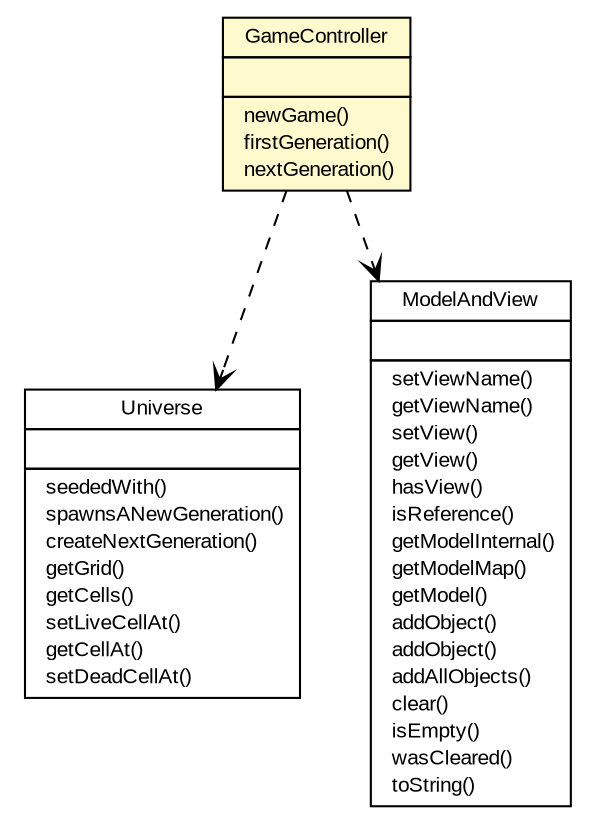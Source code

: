 #!/usr/local/bin/dot
#
# Class diagram 
# Generated by UmlGraph version 4.6 (http://www.spinellis.gr/sw/umlgraph)
#

digraph G {
	edge [fontname="arial",fontsize=10,labelfontname="arial",labelfontsize=10];
	node [fontname="arial",fontsize=10,shape=plaintext];
	// com.wakaleo.gameoflife.webtests.controllers.GameController
	c16 [label=<<table border="0" cellborder="1" cellspacing="0" cellpadding="2" port="p" bgcolor="lemonChiffon" href="./GameController.html">
		<tr><td><table border="0" cellspacing="0" cellpadding="1">
			<tr><td> GameController </td></tr>
		</table></td></tr>
		<tr><td><table border="0" cellspacing="0" cellpadding="1">
			<tr><td align="left">  </td></tr>
		</table></td></tr>
		<tr><td><table border="0" cellspacing="0" cellpadding="1">
			<tr><td align="left">  newGame() </td></tr>
			<tr><td align="left">  firstGeneration() </td></tr>
			<tr><td align="left">  nextGeneration() </td></tr>
		</table></td></tr>
		</table>>, fontname="arial", fontcolor="black", fontsize=10.0];
	// com.wakaleo.gameoflife.webtests.controllers.GameController DEPEND com.wakaleo.gameoflife.domain.Universe
	c16:p -> c18:p [taillabel="", label="", headlabel="", fontname="arial", fontcolor="black", fontsize=10.0, color="black", arrowhead=open, style=dashed];
	// com.wakaleo.gameoflife.webtests.controllers.GameController DEPEND org.springframework.web.servlet.ModelAndView
	c16:p -> c19:p [taillabel="", label="", headlabel="", fontname="arial", fontcolor="black", fontsize=10.0, color="black", arrowhead=open, style=dashed];
	// org.springframework.web.servlet.ModelAndView
	c19 [label=<<table border="0" cellborder="1" cellspacing="0" cellpadding="2" port="p" href="http://java.sun.com/j2se/1.4.2/docs/api/org/springframework/web/servlet/ModelAndView.html">
		<tr><td><table border="0" cellspacing="0" cellpadding="1">
			<tr><td> ModelAndView </td></tr>
		</table></td></tr>
		<tr><td><table border="0" cellspacing="0" cellpadding="1">
			<tr><td align="left">  </td></tr>
		</table></td></tr>
		<tr><td><table border="0" cellspacing="0" cellpadding="1">
			<tr><td align="left">  setViewName() </td></tr>
			<tr><td align="left">  getViewName() </td></tr>
			<tr><td align="left">  setView() </td></tr>
			<tr><td align="left">  getView() </td></tr>
			<tr><td align="left">  hasView() </td></tr>
			<tr><td align="left">  isReference() </td></tr>
			<tr><td align="left">  getModelInternal() </td></tr>
			<tr><td align="left">  getModelMap() </td></tr>
			<tr><td align="left">  getModel() </td></tr>
			<tr><td align="left">  addObject() </td></tr>
			<tr><td align="left">  addObject() </td></tr>
			<tr><td align="left">  addAllObjects() </td></tr>
			<tr><td align="left">  clear() </td></tr>
			<tr><td align="left">  isEmpty() </td></tr>
			<tr><td align="left">  wasCleared() </td></tr>
			<tr><td align="left">  toString() </td></tr>
		</table></td></tr>
		</table>>, fontname="arial", fontcolor="black", fontsize=10.0];
	// com.wakaleo.gameoflife.domain.Universe
	c18 [label=<<table border="0" cellborder="1" cellspacing="0" cellpadding="2" port="p" href="http://java.sun.com/j2se/1.4.2/docs/api/com/wakaleo/gameoflife/domain/Universe.html">
		<tr><td><table border="0" cellspacing="0" cellpadding="1">
			<tr><td> Universe </td></tr>
		</table></td></tr>
		<tr><td><table border="0" cellspacing="0" cellpadding="1">
			<tr><td align="left">  </td></tr>
		</table></td></tr>
		<tr><td><table border="0" cellspacing="0" cellpadding="1">
			<tr><td align="left">  seededWith() </td></tr>
			<tr><td align="left">  spawnsANewGeneration() </td></tr>
			<tr><td align="left">  createNextGeneration() </td></tr>
			<tr><td align="left">  getGrid() </td></tr>
			<tr><td align="left">  getCells() </td></tr>
			<tr><td align="left">  setLiveCellAt() </td></tr>
			<tr><td align="left">  getCellAt() </td></tr>
			<tr><td align="left">  setDeadCellAt() </td></tr>
		</table></td></tr>
		</table>>, fontname="arial", fontcolor="black", fontsize=10.0];
}

